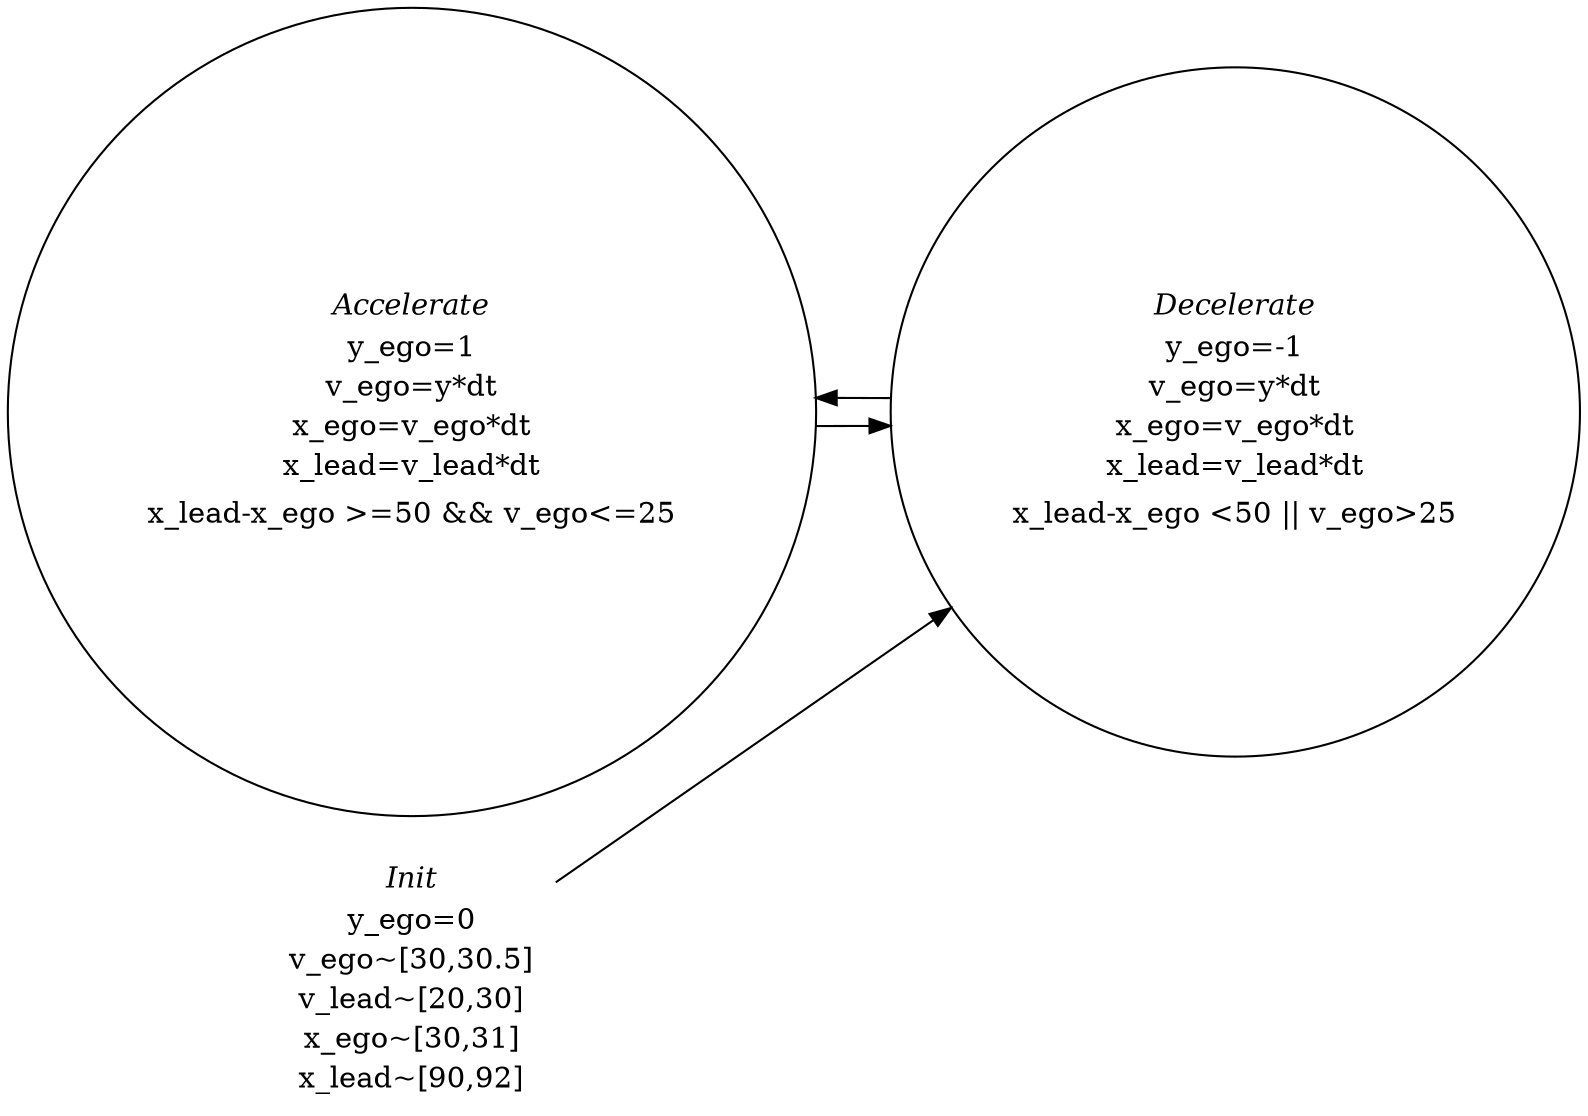 digraph G {
    rankdir=LR;
    splines=false;
    acc [shape=circle,label=<
<TABLE BORDER="0" CELLBORDER="0" CELLSPACING="0">
  <TR><TD><i>Accelerate</i></TD></TR>
  <TR><TD>y_ego=1</TD></TR>
  <TR><TD>v_ego=y*dt</TD></TR>
  <TR><TD>x_ego=v_ego*dt</TD></TR>
  <TR><TD>x_lead=v_lead*dt</TD></TR>
  <TR><TD></TD></TR>
  <TR><TD>x_lead-x_ego &gt;=50 &amp;&amp; v_ego&lt;=25</TD></TR>
</TABLE>>];
    dec [shape=circle,label=<
<TABLE BORDER="0" CELLBORDER="0" CELLSPACING="0">
  <TR><TD><i>Decelerate</i></TD></TR>
  <TR><TD>y_ego=-1</TD></TR>
  <TR><TD>v_ego=y*dt</TD></TR>
  <TR><TD>x_ego=v_ego*dt</TD></TR>
  <TR><TD>x_lead=v_lead*dt</TD></TR>
  <TR><TD></TD></TR>
  <TR><TD>x_lead-x_ego &lt;50 || v_ego&gt;25</TD></TR>
</TABLE>>];
    init [label= <
<TABLE BORDER="0" CELLBORDER="0" CELLSPACING="0">
  <TR><TD><i>Init</i></TD></TR>
  <TR><TD>y_ego=0</TD></TR>
  <TR><TD>v_ego~[30,30.5]</TD></TR>
  <TR><TD>v_lead~[20,30]</TD></TR>
  <TR><TD>x_ego~[30,31]</TD></TR>
  <TR><TD>x_lead~[90,92]</TD></TR>
</TABLE>>, shape=none]
    acc -> dec /*[label= <x_lead-x_ego &lt;50 || v_ego&gt;25>]*/
    dec -> acc /*[label= <x_lead-x_ego &gt;50 &amp;&amp; v_ego&lt;25>]*/
    init ->dec

}